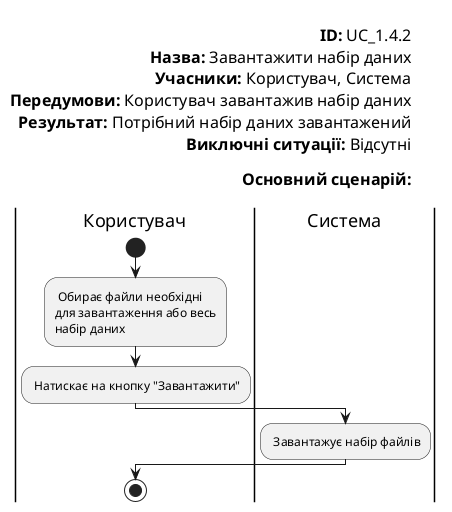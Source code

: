 @startuml
left header
        
        <font color=000 size=16><b>ID:</b> UC_1.4.2
        <font color=000 size=16><b>Назва:</b> Завантажити набір даних
        <font color=000 size=16><b>Учасники:</b> Користувач, Система
        <font color=000 size=16><b>Передумови:</b> Користувач завантажив набір даних
        <font color=000 size=16><b>Результат:</b> Потрібний набір даних завантажений
        <font color=000 size=16><b>Виключні ситуації:</b> Відсутні
        
        <font color=000 size=16><b>Основний сценарій:</b>
        
    end header

    |Користувач|
        start
        : Обирає файли необхідні\nдля завантаження або весь\nнабір даних;
        : Натискає на кнопку "Завантажити";
    |Система|
        : Завантажує набір файлів;
    |Користувач|
        stop;
@enduml
